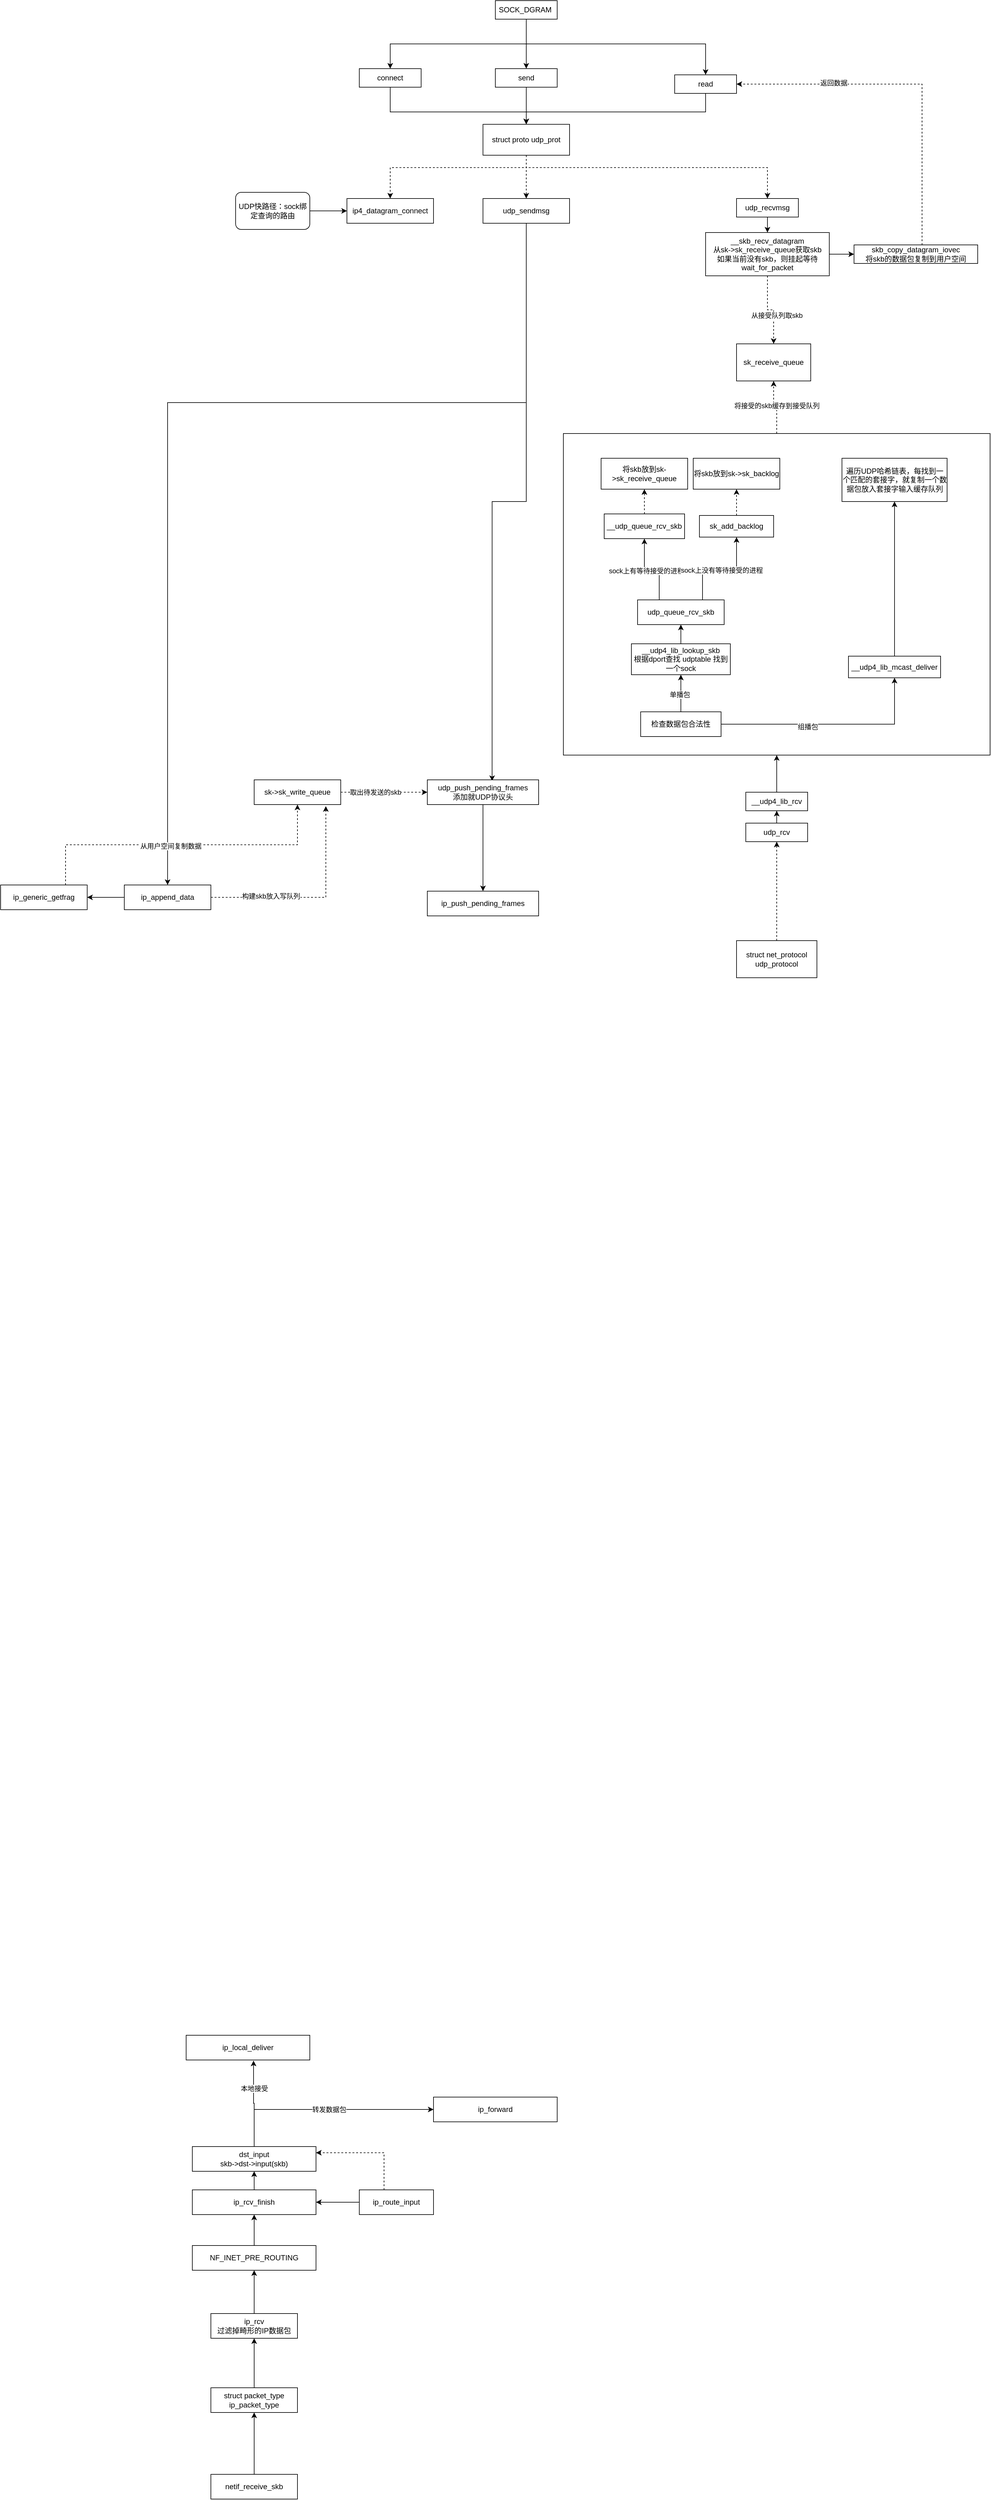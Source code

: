 <mxfile version="21.6.5" type="device">
  <diagram name="第 1 页" id="mABYl8ffhi-BC5B51nBr">
    <mxGraphModel dx="2193" dy="758" grid="1" gridSize="10" guides="1" tooltips="1" connect="1" arrows="1" fold="1" page="1" pageScale="1" pageWidth="827" pageHeight="1169" math="0" shadow="0">
      <root>
        <mxCell id="0" />
        <mxCell id="1" parent="0" />
        <mxCell id="xvO2WT_gKHY09mcpiqp1-61" style="edgeStyle=orthogonalEdgeStyle;rounded=0;orthogonalLoop=1;jettySize=auto;html=1;entryX=0.5;entryY=1;entryDx=0;entryDy=0;dashed=1;" edge="1" parent="1" source="xvO2WT_gKHY09mcpiqp1-26" target="xvO2WT_gKHY09mcpiqp1-60">
          <mxGeometry relative="1" as="geometry" />
        </mxCell>
        <mxCell id="xvO2WT_gKHY09mcpiqp1-107" value="将接受的skb缓存到接受队列" style="edgeLabel;html=1;align=center;verticalAlign=middle;resizable=0;points=[];" vertex="1" connectable="0" parent="xvO2WT_gKHY09mcpiqp1-61">
          <mxGeometry x="-0.047" y="-3" relative="1" as="geometry">
            <mxPoint as="offset" />
          </mxGeometry>
        </mxCell>
        <mxCell id="xvO2WT_gKHY09mcpiqp1-26" value="" style="rounded=0;whiteSpace=wrap;html=1;" vertex="1" parent="1">
          <mxGeometry x="370" y="810" width="690" height="520" as="geometry" />
        </mxCell>
        <mxCell id="xvO2WT_gKHY09mcpiqp1-97" style="edgeStyle=orthogonalEdgeStyle;rounded=0;orthogonalLoop=1;jettySize=auto;html=1;entryX=0.5;entryY=0;entryDx=0;entryDy=0;" edge="1" parent="1" source="8K_f0axr_pXQyu02ipBK-1" target="xvO2WT_gKHY09mcpiqp1-9">
          <mxGeometry relative="1" as="geometry">
            <Array as="points">
              <mxPoint x="90" y="290" />
              <mxPoint x="310" y="290" />
            </Array>
          </mxGeometry>
        </mxCell>
        <mxCell id="8K_f0axr_pXQyu02ipBK-1" value="connect" style="rounded=0;whiteSpace=wrap;html=1;" parent="1" vertex="1">
          <mxGeometry x="40" y="220" width="100" height="30" as="geometry" />
        </mxCell>
        <mxCell id="xvO2WT_gKHY09mcpiqp1-1" value="ip4_datagram_connect" style="rounded=0;whiteSpace=wrap;html=1;" vertex="1" parent="1">
          <mxGeometry x="20" y="430" width="140" height="40" as="geometry" />
        </mxCell>
        <mxCell id="xvO2WT_gKHY09mcpiqp1-5" style="edgeStyle=orthogonalEdgeStyle;rounded=0;orthogonalLoop=1;jettySize=auto;html=1;" edge="1" parent="1" source="xvO2WT_gKHY09mcpiqp1-2" target="8K_f0axr_pXQyu02ipBK-1">
          <mxGeometry relative="1" as="geometry">
            <Array as="points">
              <mxPoint x="310" y="180" />
              <mxPoint x="90" y="180" />
            </Array>
          </mxGeometry>
        </mxCell>
        <mxCell id="xvO2WT_gKHY09mcpiqp1-13" style="edgeStyle=orthogonalEdgeStyle;rounded=0;orthogonalLoop=1;jettySize=auto;html=1;entryX=0.5;entryY=0;entryDx=0;entryDy=0;" edge="1" parent="1" source="xvO2WT_gKHY09mcpiqp1-2" target="xvO2WT_gKHY09mcpiqp1-7">
          <mxGeometry relative="1" as="geometry" />
        </mxCell>
        <mxCell id="xvO2WT_gKHY09mcpiqp1-53" style="edgeStyle=orthogonalEdgeStyle;rounded=0;orthogonalLoop=1;jettySize=auto;html=1;entryX=0.5;entryY=0;entryDx=0;entryDy=0;" edge="1" parent="1" source="xvO2WT_gKHY09mcpiqp1-2" target="xvO2WT_gKHY09mcpiqp1-51">
          <mxGeometry relative="1" as="geometry">
            <Array as="points">
              <mxPoint x="310" y="180" />
              <mxPoint x="600" y="180" />
            </Array>
          </mxGeometry>
        </mxCell>
        <mxCell id="xvO2WT_gKHY09mcpiqp1-2" value="SOCK_DGRAM&amp;nbsp;" style="rounded=0;whiteSpace=wrap;html=1;" vertex="1" parent="1">
          <mxGeometry x="260" y="110" width="100" height="30" as="geometry" />
        </mxCell>
        <mxCell id="xvO2WT_gKHY09mcpiqp1-4" style="edgeStyle=orthogonalEdgeStyle;rounded=0;orthogonalLoop=1;jettySize=auto;html=1;" edge="1" parent="1" source="xvO2WT_gKHY09mcpiqp1-3" target="xvO2WT_gKHY09mcpiqp1-1">
          <mxGeometry relative="1" as="geometry" />
        </mxCell>
        <mxCell id="xvO2WT_gKHY09mcpiqp1-3" value="UDP快路径：sock绑定查询的路由" style="rounded=1;whiteSpace=wrap;html=1;" vertex="1" parent="1">
          <mxGeometry x="-160" y="420" width="120" height="60" as="geometry" />
        </mxCell>
        <mxCell id="xvO2WT_gKHY09mcpiqp1-99" value="" style="edgeStyle=orthogonalEdgeStyle;rounded=0;orthogonalLoop=1;jettySize=auto;html=1;" edge="1" parent="1" source="xvO2WT_gKHY09mcpiqp1-7" target="xvO2WT_gKHY09mcpiqp1-9">
          <mxGeometry relative="1" as="geometry" />
        </mxCell>
        <mxCell id="xvO2WT_gKHY09mcpiqp1-7" value="send" style="rounded=0;whiteSpace=wrap;html=1;" vertex="1" parent="1">
          <mxGeometry x="260" y="220" width="100" height="30" as="geometry" />
        </mxCell>
        <mxCell id="xvO2WT_gKHY09mcpiqp1-104" style="edgeStyle=orthogonalEdgeStyle;rounded=0;orthogonalLoop=1;jettySize=auto;html=1;entryX=0.582;entryY=0.048;entryDx=0;entryDy=0;entryPerimeter=0;" edge="1" parent="1" source="xvO2WT_gKHY09mcpiqp1-8" target="xvO2WT_gKHY09mcpiqp1-19">
          <mxGeometry relative="1" as="geometry" />
        </mxCell>
        <mxCell id="xvO2WT_gKHY09mcpiqp1-105" style="edgeStyle=orthogonalEdgeStyle;rounded=0;orthogonalLoop=1;jettySize=auto;html=1;entryX=0.5;entryY=0;entryDx=0;entryDy=0;" edge="1" parent="1" source="xvO2WT_gKHY09mcpiqp1-8" target="xvO2WT_gKHY09mcpiqp1-17">
          <mxGeometry relative="1" as="geometry">
            <Array as="points">
              <mxPoint x="310" y="760" />
              <mxPoint x="-270" y="760" />
            </Array>
          </mxGeometry>
        </mxCell>
        <mxCell id="xvO2WT_gKHY09mcpiqp1-8" value="udp_sendmsg" style="rounded=0;whiteSpace=wrap;html=1;" vertex="1" parent="1">
          <mxGeometry x="240" y="430" width="140" height="40" as="geometry" />
        </mxCell>
        <mxCell id="xvO2WT_gKHY09mcpiqp1-101" style="edgeStyle=orthogonalEdgeStyle;rounded=0;orthogonalLoop=1;jettySize=auto;html=1;entryX=0.5;entryY=0;entryDx=0;entryDy=0;dashed=1;" edge="1" parent="1" source="xvO2WT_gKHY09mcpiqp1-9" target="xvO2WT_gKHY09mcpiqp1-8">
          <mxGeometry relative="1" as="geometry">
            <mxPoint x="310" y="420" as="targetPoint" />
          </mxGeometry>
        </mxCell>
        <mxCell id="xvO2WT_gKHY09mcpiqp1-102" style="edgeStyle=orthogonalEdgeStyle;rounded=0;orthogonalLoop=1;jettySize=auto;html=1;dashed=1;" edge="1" parent="1" source="xvO2WT_gKHY09mcpiqp1-9" target="xvO2WT_gKHY09mcpiqp1-1">
          <mxGeometry relative="1" as="geometry">
            <Array as="points">
              <mxPoint x="310" y="380" />
              <mxPoint x="90" y="380" />
            </Array>
          </mxGeometry>
        </mxCell>
        <mxCell id="xvO2WT_gKHY09mcpiqp1-103" style="edgeStyle=orthogonalEdgeStyle;rounded=0;orthogonalLoop=1;jettySize=auto;html=1;dashed=1;" edge="1" parent="1" source="xvO2WT_gKHY09mcpiqp1-9" target="xvO2WT_gKHY09mcpiqp1-52">
          <mxGeometry relative="1" as="geometry">
            <Array as="points">
              <mxPoint x="310" y="380" />
              <mxPoint x="700" y="380" />
            </Array>
          </mxGeometry>
        </mxCell>
        <mxCell id="xvO2WT_gKHY09mcpiqp1-9" value="struct proto udp_prot" style="rounded=0;whiteSpace=wrap;html=1;" vertex="1" parent="1">
          <mxGeometry x="240" y="310" width="140" height="50" as="geometry" />
        </mxCell>
        <mxCell id="xvO2WT_gKHY09mcpiqp1-68" style="edgeStyle=orthogonalEdgeStyle;rounded=0;orthogonalLoop=1;jettySize=auto;html=1;entryX=0.828;entryY=1.064;entryDx=0;entryDy=0;dashed=1;entryPerimeter=0;" edge="1" parent="1" source="xvO2WT_gKHY09mcpiqp1-17" target="xvO2WT_gKHY09mcpiqp1-67">
          <mxGeometry relative="1" as="geometry" />
        </mxCell>
        <mxCell id="xvO2WT_gKHY09mcpiqp1-69" value="构建skb放入写队列" style="edgeLabel;html=1;align=center;verticalAlign=middle;resizable=0;points=[];" vertex="1" connectable="0" parent="xvO2WT_gKHY09mcpiqp1-68">
          <mxGeometry x="-0.417" y="2" relative="1" as="geometry">
            <mxPoint as="offset" />
          </mxGeometry>
        </mxCell>
        <mxCell id="xvO2WT_gKHY09mcpiqp1-72" style="edgeStyle=orthogonalEdgeStyle;rounded=0;orthogonalLoop=1;jettySize=auto;html=1;" edge="1" parent="1" source="xvO2WT_gKHY09mcpiqp1-17" target="xvO2WT_gKHY09mcpiqp1-65">
          <mxGeometry relative="1" as="geometry" />
        </mxCell>
        <mxCell id="xvO2WT_gKHY09mcpiqp1-17" value="ip_append_data&lt;br&gt;" style="rounded=0;whiteSpace=wrap;html=1;" vertex="1" parent="1">
          <mxGeometry x="-340" y="1540" width="140" height="40" as="geometry" />
        </mxCell>
        <mxCell id="xvO2WT_gKHY09mcpiqp1-19" value="udp_push_pending_frames&lt;br&gt;添加就UDP协议头" style="rounded=0;whiteSpace=wrap;html=1;" vertex="1" parent="1">
          <mxGeometry x="150" y="1370" width="180" height="40" as="geometry" />
        </mxCell>
        <mxCell id="xvO2WT_gKHY09mcpiqp1-23" style="edgeStyle=orthogonalEdgeStyle;rounded=0;orthogonalLoop=1;jettySize=auto;html=1;entryX=0.5;entryY=1;entryDx=0;entryDy=0;" edge="1" parent="1" source="xvO2WT_gKHY09mcpiqp1-21" target="xvO2WT_gKHY09mcpiqp1-22">
          <mxGeometry relative="1" as="geometry" />
        </mxCell>
        <mxCell id="xvO2WT_gKHY09mcpiqp1-21" value="udp_rcv" style="rounded=0;whiteSpace=wrap;html=1;" vertex="1" parent="1">
          <mxGeometry x="665" y="1440" width="100" height="30" as="geometry" />
        </mxCell>
        <mxCell id="xvO2WT_gKHY09mcpiqp1-27" style="edgeStyle=orthogonalEdgeStyle;rounded=0;orthogonalLoop=1;jettySize=auto;html=1;entryX=0.5;entryY=1;entryDx=0;entryDy=0;" edge="1" parent="1" source="xvO2WT_gKHY09mcpiqp1-22" target="xvO2WT_gKHY09mcpiqp1-26">
          <mxGeometry relative="1" as="geometry" />
        </mxCell>
        <mxCell id="xvO2WT_gKHY09mcpiqp1-22" value="__udp4_lib_rcv" style="rounded=0;whiteSpace=wrap;html=1;" vertex="1" parent="1">
          <mxGeometry x="665" y="1390" width="100" height="30" as="geometry" />
        </mxCell>
        <mxCell id="xvO2WT_gKHY09mcpiqp1-40" style="edgeStyle=orthogonalEdgeStyle;rounded=0;orthogonalLoop=1;jettySize=auto;html=1;entryX=0.5;entryY=1;entryDx=0;entryDy=0;" edge="1" parent="1" source="xvO2WT_gKHY09mcpiqp1-24" target="xvO2WT_gKHY09mcpiqp1-25">
          <mxGeometry relative="1" as="geometry" />
        </mxCell>
        <mxCell id="xvO2WT_gKHY09mcpiqp1-24" value="__udp4_lib_lookup_skb&lt;br&gt;根据dport查找 udptable 找到 一个sock" style="rounded=0;whiteSpace=wrap;html=1;" vertex="1" parent="1">
          <mxGeometry x="480" y="1150" width="160" height="50" as="geometry" />
        </mxCell>
        <mxCell id="xvO2WT_gKHY09mcpiqp1-30" style="edgeStyle=orthogonalEdgeStyle;rounded=0;orthogonalLoop=1;jettySize=auto;html=1;entryX=0.5;entryY=1;entryDx=0;entryDy=0;exitX=0.25;exitY=0;exitDx=0;exitDy=0;" edge="1" parent="1" source="xvO2WT_gKHY09mcpiqp1-25" target="xvO2WT_gKHY09mcpiqp1-28">
          <mxGeometry relative="1" as="geometry">
            <mxPoint x="526" y="1070" as="sourcePoint" />
          </mxGeometry>
        </mxCell>
        <mxCell id="xvO2WT_gKHY09mcpiqp1-33" value="sock上有等待接受的进程" style="edgeLabel;html=1;align=center;verticalAlign=middle;resizable=0;points=[];" vertex="1" connectable="0" parent="xvO2WT_gKHY09mcpiqp1-30">
          <mxGeometry x="0.15" y="2" relative="1" as="geometry">
            <mxPoint as="offset" />
          </mxGeometry>
        </mxCell>
        <mxCell id="xvO2WT_gKHY09mcpiqp1-31" style="edgeStyle=orthogonalEdgeStyle;rounded=0;orthogonalLoop=1;jettySize=auto;html=1;exitX=0.75;exitY=0;exitDx=0;exitDy=0;" edge="1" parent="1" source="xvO2WT_gKHY09mcpiqp1-25" target="xvO2WT_gKHY09mcpiqp1-29">
          <mxGeometry relative="1" as="geometry">
            <mxPoint x="796" y="1060" as="sourcePoint" />
          </mxGeometry>
        </mxCell>
        <mxCell id="xvO2WT_gKHY09mcpiqp1-32" value="sock上没有等待接受的进程" style="edgeLabel;html=1;align=center;verticalAlign=middle;resizable=0;points=[];" vertex="1" connectable="0" parent="xvO2WT_gKHY09mcpiqp1-31">
          <mxGeometry x="0.021" y="-1" relative="1" as="geometry">
            <mxPoint x="1" y="1" as="offset" />
          </mxGeometry>
        </mxCell>
        <mxCell id="xvO2WT_gKHY09mcpiqp1-25" value="udp_queue_rcv_skb" style="rounded=0;whiteSpace=wrap;html=1;" vertex="1" parent="1">
          <mxGeometry x="490" y="1079" width="140" height="40" as="geometry" />
        </mxCell>
        <mxCell id="xvO2WT_gKHY09mcpiqp1-35" style="edgeStyle=orthogonalEdgeStyle;rounded=0;orthogonalLoop=1;jettySize=auto;html=1;dashed=1;" edge="1" parent="1" source="xvO2WT_gKHY09mcpiqp1-28" target="xvO2WT_gKHY09mcpiqp1-34">
          <mxGeometry relative="1" as="geometry" />
        </mxCell>
        <mxCell id="xvO2WT_gKHY09mcpiqp1-28" value="__udp_queue_rcv_skb" style="rounded=0;whiteSpace=wrap;html=1;" vertex="1" parent="1">
          <mxGeometry x="436" y="940" width="130" height="40" as="geometry" />
        </mxCell>
        <mxCell id="xvO2WT_gKHY09mcpiqp1-37" style="edgeStyle=orthogonalEdgeStyle;rounded=0;orthogonalLoop=1;jettySize=auto;html=1;entryX=0.5;entryY=1;entryDx=0;entryDy=0;dashed=1;" edge="1" parent="1" source="xvO2WT_gKHY09mcpiqp1-29" target="xvO2WT_gKHY09mcpiqp1-36">
          <mxGeometry relative="1" as="geometry" />
        </mxCell>
        <mxCell id="xvO2WT_gKHY09mcpiqp1-29" value="sk_add_backlog" style="rounded=0;whiteSpace=wrap;html=1;" vertex="1" parent="1">
          <mxGeometry x="590" y="942.5" width="120" height="35" as="geometry" />
        </mxCell>
        <mxCell id="xvO2WT_gKHY09mcpiqp1-34" value="将skb放到sk-&amp;gt;sk_receive_queue" style="rounded=0;whiteSpace=wrap;html=1;" vertex="1" parent="1">
          <mxGeometry x="431" y="850" width="140" height="50" as="geometry" />
        </mxCell>
        <mxCell id="xvO2WT_gKHY09mcpiqp1-36" value="将skb放到sk-&amp;gt;sk_backlog" style="rounded=0;whiteSpace=wrap;html=1;" vertex="1" parent="1">
          <mxGeometry x="580" y="850" width="140" height="50" as="geometry" />
        </mxCell>
        <mxCell id="xvO2WT_gKHY09mcpiqp1-50" style="edgeStyle=orthogonalEdgeStyle;rounded=0;orthogonalLoop=1;jettySize=auto;html=1;" edge="1" parent="1" source="xvO2WT_gKHY09mcpiqp1-42" target="xvO2WT_gKHY09mcpiqp1-49">
          <mxGeometry relative="1" as="geometry" />
        </mxCell>
        <mxCell id="xvO2WT_gKHY09mcpiqp1-42" value="__udp4_lib_mcast_deliver" style="rounded=0;whiteSpace=wrap;html=1;" vertex="1" parent="1">
          <mxGeometry x="831" y="1170" width="149" height="35" as="geometry" />
        </mxCell>
        <mxCell id="xvO2WT_gKHY09mcpiqp1-44" style="edgeStyle=orthogonalEdgeStyle;rounded=0;orthogonalLoop=1;jettySize=auto;html=1;entryX=0.5;entryY=1;entryDx=0;entryDy=0;" edge="1" parent="1" source="xvO2WT_gKHY09mcpiqp1-43" target="xvO2WT_gKHY09mcpiqp1-24">
          <mxGeometry relative="1" as="geometry" />
        </mxCell>
        <mxCell id="xvO2WT_gKHY09mcpiqp1-45" value="单播包" style="edgeLabel;html=1;align=center;verticalAlign=middle;resizable=0;points=[];" vertex="1" connectable="0" parent="xvO2WT_gKHY09mcpiqp1-44">
          <mxGeometry x="-0.067" y="2" relative="1" as="geometry">
            <mxPoint as="offset" />
          </mxGeometry>
        </mxCell>
        <mxCell id="xvO2WT_gKHY09mcpiqp1-46" style="edgeStyle=orthogonalEdgeStyle;rounded=0;orthogonalLoop=1;jettySize=auto;html=1;entryX=0.5;entryY=1;entryDx=0;entryDy=0;" edge="1" parent="1" source="xvO2WT_gKHY09mcpiqp1-43" target="xvO2WT_gKHY09mcpiqp1-42">
          <mxGeometry relative="1" as="geometry" />
        </mxCell>
        <mxCell id="xvO2WT_gKHY09mcpiqp1-47" value="组播包" style="edgeLabel;html=1;align=center;verticalAlign=middle;resizable=0;points=[];" vertex="1" connectable="0" parent="xvO2WT_gKHY09mcpiqp1-46">
          <mxGeometry x="-0.212" y="-4" relative="1" as="geometry">
            <mxPoint as="offset" />
          </mxGeometry>
        </mxCell>
        <mxCell id="xvO2WT_gKHY09mcpiqp1-43" value="检查数据包合法性" style="rounded=0;whiteSpace=wrap;html=1;" vertex="1" parent="1">
          <mxGeometry x="495" y="1260" width="130" height="40" as="geometry" />
        </mxCell>
        <mxCell id="xvO2WT_gKHY09mcpiqp1-49" value="遍历UDP哈希链表，每找到一个匹配的套接字，就复制一个数据包放入套接字输入缓存队列" style="rounded=0;whiteSpace=wrap;html=1;" vertex="1" parent="1">
          <mxGeometry x="820.5" y="850" width="170" height="70" as="geometry" />
        </mxCell>
        <mxCell id="xvO2WT_gKHY09mcpiqp1-100" style="edgeStyle=orthogonalEdgeStyle;rounded=0;orthogonalLoop=1;jettySize=auto;html=1;" edge="1" parent="1" source="xvO2WT_gKHY09mcpiqp1-51" target="xvO2WT_gKHY09mcpiqp1-9">
          <mxGeometry relative="1" as="geometry">
            <Array as="points">
              <mxPoint x="600" y="290" />
              <mxPoint x="310" y="290" />
            </Array>
          </mxGeometry>
        </mxCell>
        <mxCell id="xvO2WT_gKHY09mcpiqp1-51" value="read" style="rounded=0;whiteSpace=wrap;html=1;" vertex="1" parent="1">
          <mxGeometry x="550" y="230" width="100" height="30" as="geometry" />
        </mxCell>
        <mxCell id="xvO2WT_gKHY09mcpiqp1-58" style="edgeStyle=orthogonalEdgeStyle;rounded=0;orthogonalLoop=1;jettySize=auto;html=1;entryX=0.5;entryY=0;entryDx=0;entryDy=0;" edge="1" parent="1" source="xvO2WT_gKHY09mcpiqp1-52" target="xvO2WT_gKHY09mcpiqp1-56">
          <mxGeometry relative="1" as="geometry" />
        </mxCell>
        <mxCell id="xvO2WT_gKHY09mcpiqp1-52" value="udp_recvmsg" style="rounded=0;whiteSpace=wrap;html=1;" vertex="1" parent="1">
          <mxGeometry x="650" y="430" width="100" height="30" as="geometry" />
        </mxCell>
        <mxCell id="xvO2WT_gKHY09mcpiqp1-64" style="edgeStyle=orthogonalEdgeStyle;rounded=0;orthogonalLoop=1;jettySize=auto;html=1;" edge="1" parent="1" source="xvO2WT_gKHY09mcpiqp1-56" target="xvO2WT_gKHY09mcpiqp1-57">
          <mxGeometry relative="1" as="geometry" />
        </mxCell>
        <mxCell id="xvO2WT_gKHY09mcpiqp1-106" style="edgeStyle=orthogonalEdgeStyle;rounded=0;orthogonalLoop=1;jettySize=auto;html=1;dashed=1;" edge="1" parent="1" source="xvO2WT_gKHY09mcpiqp1-56" target="xvO2WT_gKHY09mcpiqp1-60">
          <mxGeometry relative="1" as="geometry" />
        </mxCell>
        <mxCell id="xvO2WT_gKHY09mcpiqp1-108" value="从接受队列取skb" style="edgeLabel;html=1;align=center;verticalAlign=middle;resizable=0;points=[];" vertex="1" connectable="0" parent="xvO2WT_gKHY09mcpiqp1-106">
          <mxGeometry x="0.244" y="5" relative="1" as="geometry">
            <mxPoint y="-1" as="offset" />
          </mxGeometry>
        </mxCell>
        <mxCell id="xvO2WT_gKHY09mcpiqp1-56" value="__skb_recv_datagram&lt;br&gt;从sk-&amp;gt;sk_receive_queue获取skb&lt;br&gt;如果当前没有skb，则挂起等待&lt;br&gt;wait_for_packet" style="rounded=0;whiteSpace=wrap;html=1;" vertex="1" parent="1">
          <mxGeometry x="600" y="485" width="200" height="70" as="geometry" />
        </mxCell>
        <mxCell id="xvO2WT_gKHY09mcpiqp1-88" style="edgeStyle=orthogonalEdgeStyle;rounded=0;orthogonalLoop=1;jettySize=auto;html=1;entryX=1;entryY=0.5;entryDx=0;entryDy=0;dashed=1;" edge="1" parent="1" source="xvO2WT_gKHY09mcpiqp1-57" target="xvO2WT_gKHY09mcpiqp1-51">
          <mxGeometry relative="1" as="geometry">
            <Array as="points">
              <mxPoint x="950" y="245" />
            </Array>
          </mxGeometry>
        </mxCell>
        <mxCell id="xvO2WT_gKHY09mcpiqp1-89" value="返回数据" style="edgeLabel;html=1;align=center;verticalAlign=middle;resizable=0;points=[];" vertex="1" connectable="0" parent="xvO2WT_gKHY09mcpiqp1-88">
          <mxGeometry x="0.44" y="-2" relative="1" as="geometry">
            <mxPoint as="offset" />
          </mxGeometry>
        </mxCell>
        <mxCell id="xvO2WT_gKHY09mcpiqp1-57" value="skb_copy_datagram_iovec&lt;br&gt;将skb的数据包复制到用户空间" style="rounded=0;whiteSpace=wrap;html=1;" vertex="1" parent="1">
          <mxGeometry x="840" y="505" width="200" height="30" as="geometry" />
        </mxCell>
        <mxCell id="xvO2WT_gKHY09mcpiqp1-60" value="sk_receive_queue" style="rounded=0;whiteSpace=wrap;html=1;" vertex="1" parent="1">
          <mxGeometry x="650" y="665" width="120" height="60" as="geometry" />
        </mxCell>
        <mxCell id="xvO2WT_gKHY09mcpiqp1-70" style="edgeStyle=orthogonalEdgeStyle;rounded=0;orthogonalLoop=1;jettySize=auto;html=1;dashed=1;exitX=0.75;exitY=0;exitDx=0;exitDy=0;" edge="1" parent="1" source="xvO2WT_gKHY09mcpiqp1-65" target="xvO2WT_gKHY09mcpiqp1-67">
          <mxGeometry relative="1" as="geometry" />
        </mxCell>
        <mxCell id="xvO2WT_gKHY09mcpiqp1-71" value="从用户空间复制数据" style="edgeLabel;html=1;align=center;verticalAlign=middle;resizable=0;points=[];" vertex="1" connectable="0" parent="xvO2WT_gKHY09mcpiqp1-70">
          <mxGeometry x="-0.071" y="-2" relative="1" as="geometry">
            <mxPoint as="offset" />
          </mxGeometry>
        </mxCell>
        <mxCell id="xvO2WT_gKHY09mcpiqp1-65" value="ip_generic_getfrag" style="rounded=0;whiteSpace=wrap;html=1;" vertex="1" parent="1">
          <mxGeometry x="-540" y="1540" width="140" height="40" as="geometry" />
        </mxCell>
        <mxCell id="xvO2WT_gKHY09mcpiqp1-79" style="edgeStyle=orthogonalEdgeStyle;rounded=0;orthogonalLoop=1;jettySize=auto;html=1;entryX=0;entryY=0.5;entryDx=0;entryDy=0;dashed=1;" edge="1" parent="1" source="xvO2WT_gKHY09mcpiqp1-67" target="xvO2WT_gKHY09mcpiqp1-19">
          <mxGeometry relative="1" as="geometry" />
        </mxCell>
        <mxCell id="xvO2WT_gKHY09mcpiqp1-80" value="取出待发送的skb" style="edgeLabel;html=1;align=center;verticalAlign=middle;resizable=0;points=[];" vertex="1" connectable="0" parent="xvO2WT_gKHY09mcpiqp1-79">
          <mxGeometry x="-0.21" relative="1" as="geometry">
            <mxPoint as="offset" />
          </mxGeometry>
        </mxCell>
        <mxCell id="xvO2WT_gKHY09mcpiqp1-67" value="sk-&amp;gt;sk_write_queue" style="rounded=0;whiteSpace=wrap;html=1;" vertex="1" parent="1">
          <mxGeometry x="-130" y="1370" width="140" height="40" as="geometry" />
        </mxCell>
        <mxCell id="xvO2WT_gKHY09mcpiqp1-84" style="edgeStyle=orthogonalEdgeStyle;rounded=0;orthogonalLoop=1;jettySize=auto;html=1;entryX=0.5;entryY=0;entryDx=0;entryDy=0;" edge="1" parent="1" source="xvO2WT_gKHY09mcpiqp1-19" target="xvO2WT_gKHY09mcpiqp1-83">
          <mxGeometry relative="1" as="geometry">
            <mxPoint x="240" y="1480" as="sourcePoint" />
          </mxGeometry>
        </mxCell>
        <mxCell id="xvO2WT_gKHY09mcpiqp1-83" value="ip_push_pending_frames" style="rounded=0;whiteSpace=wrap;html=1;" vertex="1" parent="1">
          <mxGeometry x="150" y="1550" width="180" height="40" as="geometry" />
        </mxCell>
        <mxCell id="xvO2WT_gKHY09mcpiqp1-86" style="edgeStyle=orthogonalEdgeStyle;rounded=0;orthogonalLoop=1;jettySize=auto;html=1;exitX=0.5;exitY=1;exitDx=0;exitDy=0;" edge="1" parent="1" source="xvO2WT_gKHY09mcpiqp1-19" target="xvO2WT_gKHY09mcpiqp1-19">
          <mxGeometry relative="1" as="geometry" />
        </mxCell>
        <mxCell id="xvO2WT_gKHY09mcpiqp1-92" style="edgeStyle=orthogonalEdgeStyle;rounded=0;orthogonalLoop=1;jettySize=auto;html=1;entryX=0.5;entryY=1;entryDx=0;entryDy=0;dashed=1;" edge="1" parent="1" source="xvO2WT_gKHY09mcpiqp1-91" target="xvO2WT_gKHY09mcpiqp1-21">
          <mxGeometry relative="1" as="geometry" />
        </mxCell>
        <mxCell id="xvO2WT_gKHY09mcpiqp1-91" value="struct net_protocol udp_protocol" style="rounded=0;whiteSpace=wrap;html=1;" vertex="1" parent="1">
          <mxGeometry x="650" y="1630" width="130" height="60" as="geometry" />
        </mxCell>
        <mxCell id="xvO2WT_gKHY09mcpiqp1-113" style="edgeStyle=orthogonalEdgeStyle;rounded=0;orthogonalLoop=1;jettySize=auto;html=1;entryX=0.5;entryY=1;entryDx=0;entryDy=0;" edge="1" parent="1" source="xvO2WT_gKHY09mcpiqp1-109" target="xvO2WT_gKHY09mcpiqp1-110">
          <mxGeometry relative="1" as="geometry" />
        </mxCell>
        <mxCell id="xvO2WT_gKHY09mcpiqp1-109" value="netif_receive_skb" style="rounded=0;whiteSpace=wrap;html=1;" vertex="1" parent="1">
          <mxGeometry x="-200" y="4110" width="140" height="40" as="geometry" />
        </mxCell>
        <mxCell id="xvO2WT_gKHY09mcpiqp1-114" style="edgeStyle=orthogonalEdgeStyle;rounded=0;orthogonalLoop=1;jettySize=auto;html=1;" edge="1" parent="1" source="xvO2WT_gKHY09mcpiqp1-110" target="xvO2WT_gKHY09mcpiqp1-111">
          <mxGeometry relative="1" as="geometry" />
        </mxCell>
        <mxCell id="xvO2WT_gKHY09mcpiqp1-110" value="struct packet_type ip_packet_type" style="rounded=0;whiteSpace=wrap;html=1;" vertex="1" parent="1">
          <mxGeometry x="-200" y="3970" width="140" height="40" as="geometry" />
        </mxCell>
        <mxCell id="xvO2WT_gKHY09mcpiqp1-115" style="edgeStyle=orthogonalEdgeStyle;rounded=0;orthogonalLoop=1;jettySize=auto;html=1;entryX=0.5;entryY=1;entryDx=0;entryDy=0;" edge="1" parent="1" source="xvO2WT_gKHY09mcpiqp1-111" target="xvO2WT_gKHY09mcpiqp1-112">
          <mxGeometry relative="1" as="geometry" />
        </mxCell>
        <mxCell id="xvO2WT_gKHY09mcpiqp1-111" value="ip_rcv&lt;br&gt;过滤掉畸形的IP数据包" style="rounded=0;whiteSpace=wrap;html=1;" vertex="1" parent="1">
          <mxGeometry x="-200" y="3850" width="140" height="40" as="geometry" />
        </mxCell>
        <mxCell id="xvO2WT_gKHY09mcpiqp1-117" style="edgeStyle=orthogonalEdgeStyle;rounded=0;orthogonalLoop=1;jettySize=auto;html=1;entryX=0.5;entryY=1;entryDx=0;entryDy=0;" edge="1" parent="1" source="xvO2WT_gKHY09mcpiqp1-112" target="xvO2WT_gKHY09mcpiqp1-116">
          <mxGeometry relative="1" as="geometry" />
        </mxCell>
        <mxCell id="xvO2WT_gKHY09mcpiqp1-112" value="NF_INET_PRE_ROUTING" style="rounded=0;whiteSpace=wrap;html=1;" vertex="1" parent="1">
          <mxGeometry x="-230" y="3740" width="200" height="40" as="geometry" />
        </mxCell>
        <mxCell id="xvO2WT_gKHY09mcpiqp1-123" style="edgeStyle=orthogonalEdgeStyle;rounded=0;orthogonalLoop=1;jettySize=auto;html=1;entryX=0.5;entryY=1;entryDx=0;entryDy=0;" edge="1" parent="1" source="xvO2WT_gKHY09mcpiqp1-116" target="xvO2WT_gKHY09mcpiqp1-121">
          <mxGeometry relative="1" as="geometry" />
        </mxCell>
        <mxCell id="xvO2WT_gKHY09mcpiqp1-116" value="ip_rcv_finish" style="rounded=0;whiteSpace=wrap;html=1;" vertex="1" parent="1">
          <mxGeometry x="-230" y="3650" width="200" height="40" as="geometry" />
        </mxCell>
        <mxCell id="xvO2WT_gKHY09mcpiqp1-119" style="edgeStyle=orthogonalEdgeStyle;rounded=0;orthogonalLoop=1;jettySize=auto;html=1;entryX=1;entryY=0.5;entryDx=0;entryDy=0;" edge="1" parent="1" source="xvO2WT_gKHY09mcpiqp1-118" target="xvO2WT_gKHY09mcpiqp1-116">
          <mxGeometry relative="1" as="geometry" />
        </mxCell>
        <mxCell id="xvO2WT_gKHY09mcpiqp1-122" style="edgeStyle=orthogonalEdgeStyle;rounded=0;orthogonalLoop=1;jettySize=auto;html=1;entryX=1;entryY=0.25;entryDx=0;entryDy=0;dashed=1;" edge="1" parent="1" source="xvO2WT_gKHY09mcpiqp1-118" target="xvO2WT_gKHY09mcpiqp1-121">
          <mxGeometry relative="1" as="geometry">
            <Array as="points">
              <mxPoint x="80" y="3590" />
            </Array>
          </mxGeometry>
        </mxCell>
        <mxCell id="xvO2WT_gKHY09mcpiqp1-118" value="ip_route_input" style="rounded=0;whiteSpace=wrap;html=1;" vertex="1" parent="1">
          <mxGeometry x="40" y="3650" width="120" height="40" as="geometry" />
        </mxCell>
        <mxCell id="xvO2WT_gKHY09mcpiqp1-125" style="edgeStyle=orthogonalEdgeStyle;rounded=0;orthogonalLoop=1;jettySize=auto;html=1;entryX=0;entryY=0.5;entryDx=0;entryDy=0;" edge="1" parent="1" source="xvO2WT_gKHY09mcpiqp1-121" target="xvO2WT_gKHY09mcpiqp1-124">
          <mxGeometry relative="1" as="geometry">
            <Array as="points">
              <mxPoint x="-130" y="3520" />
            </Array>
          </mxGeometry>
        </mxCell>
        <mxCell id="xvO2WT_gKHY09mcpiqp1-126" value="转发数据包" style="edgeLabel;html=1;align=center;verticalAlign=middle;resizable=0;points=[];" vertex="1" connectable="0" parent="xvO2WT_gKHY09mcpiqp1-125">
          <mxGeometry x="0.033" relative="1" as="geometry">
            <mxPoint as="offset" />
          </mxGeometry>
        </mxCell>
        <mxCell id="xvO2WT_gKHY09mcpiqp1-128" style="edgeStyle=orthogonalEdgeStyle;rounded=0;orthogonalLoop=1;jettySize=auto;html=1;entryX=0.545;entryY=1.026;entryDx=0;entryDy=0;entryPerimeter=0;" edge="1" parent="1" source="xvO2WT_gKHY09mcpiqp1-121" target="xvO2WT_gKHY09mcpiqp1-127">
          <mxGeometry relative="1" as="geometry" />
        </mxCell>
        <mxCell id="xvO2WT_gKHY09mcpiqp1-129" value="本地接受" style="edgeLabel;html=1;align=center;verticalAlign=middle;resizable=0;points=[];" vertex="1" connectable="0" parent="xvO2WT_gKHY09mcpiqp1-128">
          <mxGeometry x="0.37" y="-1" relative="1" as="geometry">
            <mxPoint y="1" as="offset" />
          </mxGeometry>
        </mxCell>
        <mxCell id="xvO2WT_gKHY09mcpiqp1-121" value="dst_input&lt;br&gt;skb-&amp;gt;dst-&amp;gt;input(skb)" style="rounded=0;whiteSpace=wrap;html=1;" vertex="1" parent="1">
          <mxGeometry x="-230" y="3580" width="200" height="40" as="geometry" />
        </mxCell>
        <mxCell id="xvO2WT_gKHY09mcpiqp1-124" value="ip_forward" style="rounded=0;whiteSpace=wrap;html=1;" vertex="1" parent="1">
          <mxGeometry x="160" y="3500" width="200" height="40" as="geometry" />
        </mxCell>
        <mxCell id="xvO2WT_gKHY09mcpiqp1-127" value="ip_local_deliver" style="rounded=0;whiteSpace=wrap;html=1;" vertex="1" parent="1">
          <mxGeometry x="-240" y="3400" width="200" height="40" as="geometry" />
        </mxCell>
      </root>
    </mxGraphModel>
  </diagram>
</mxfile>
